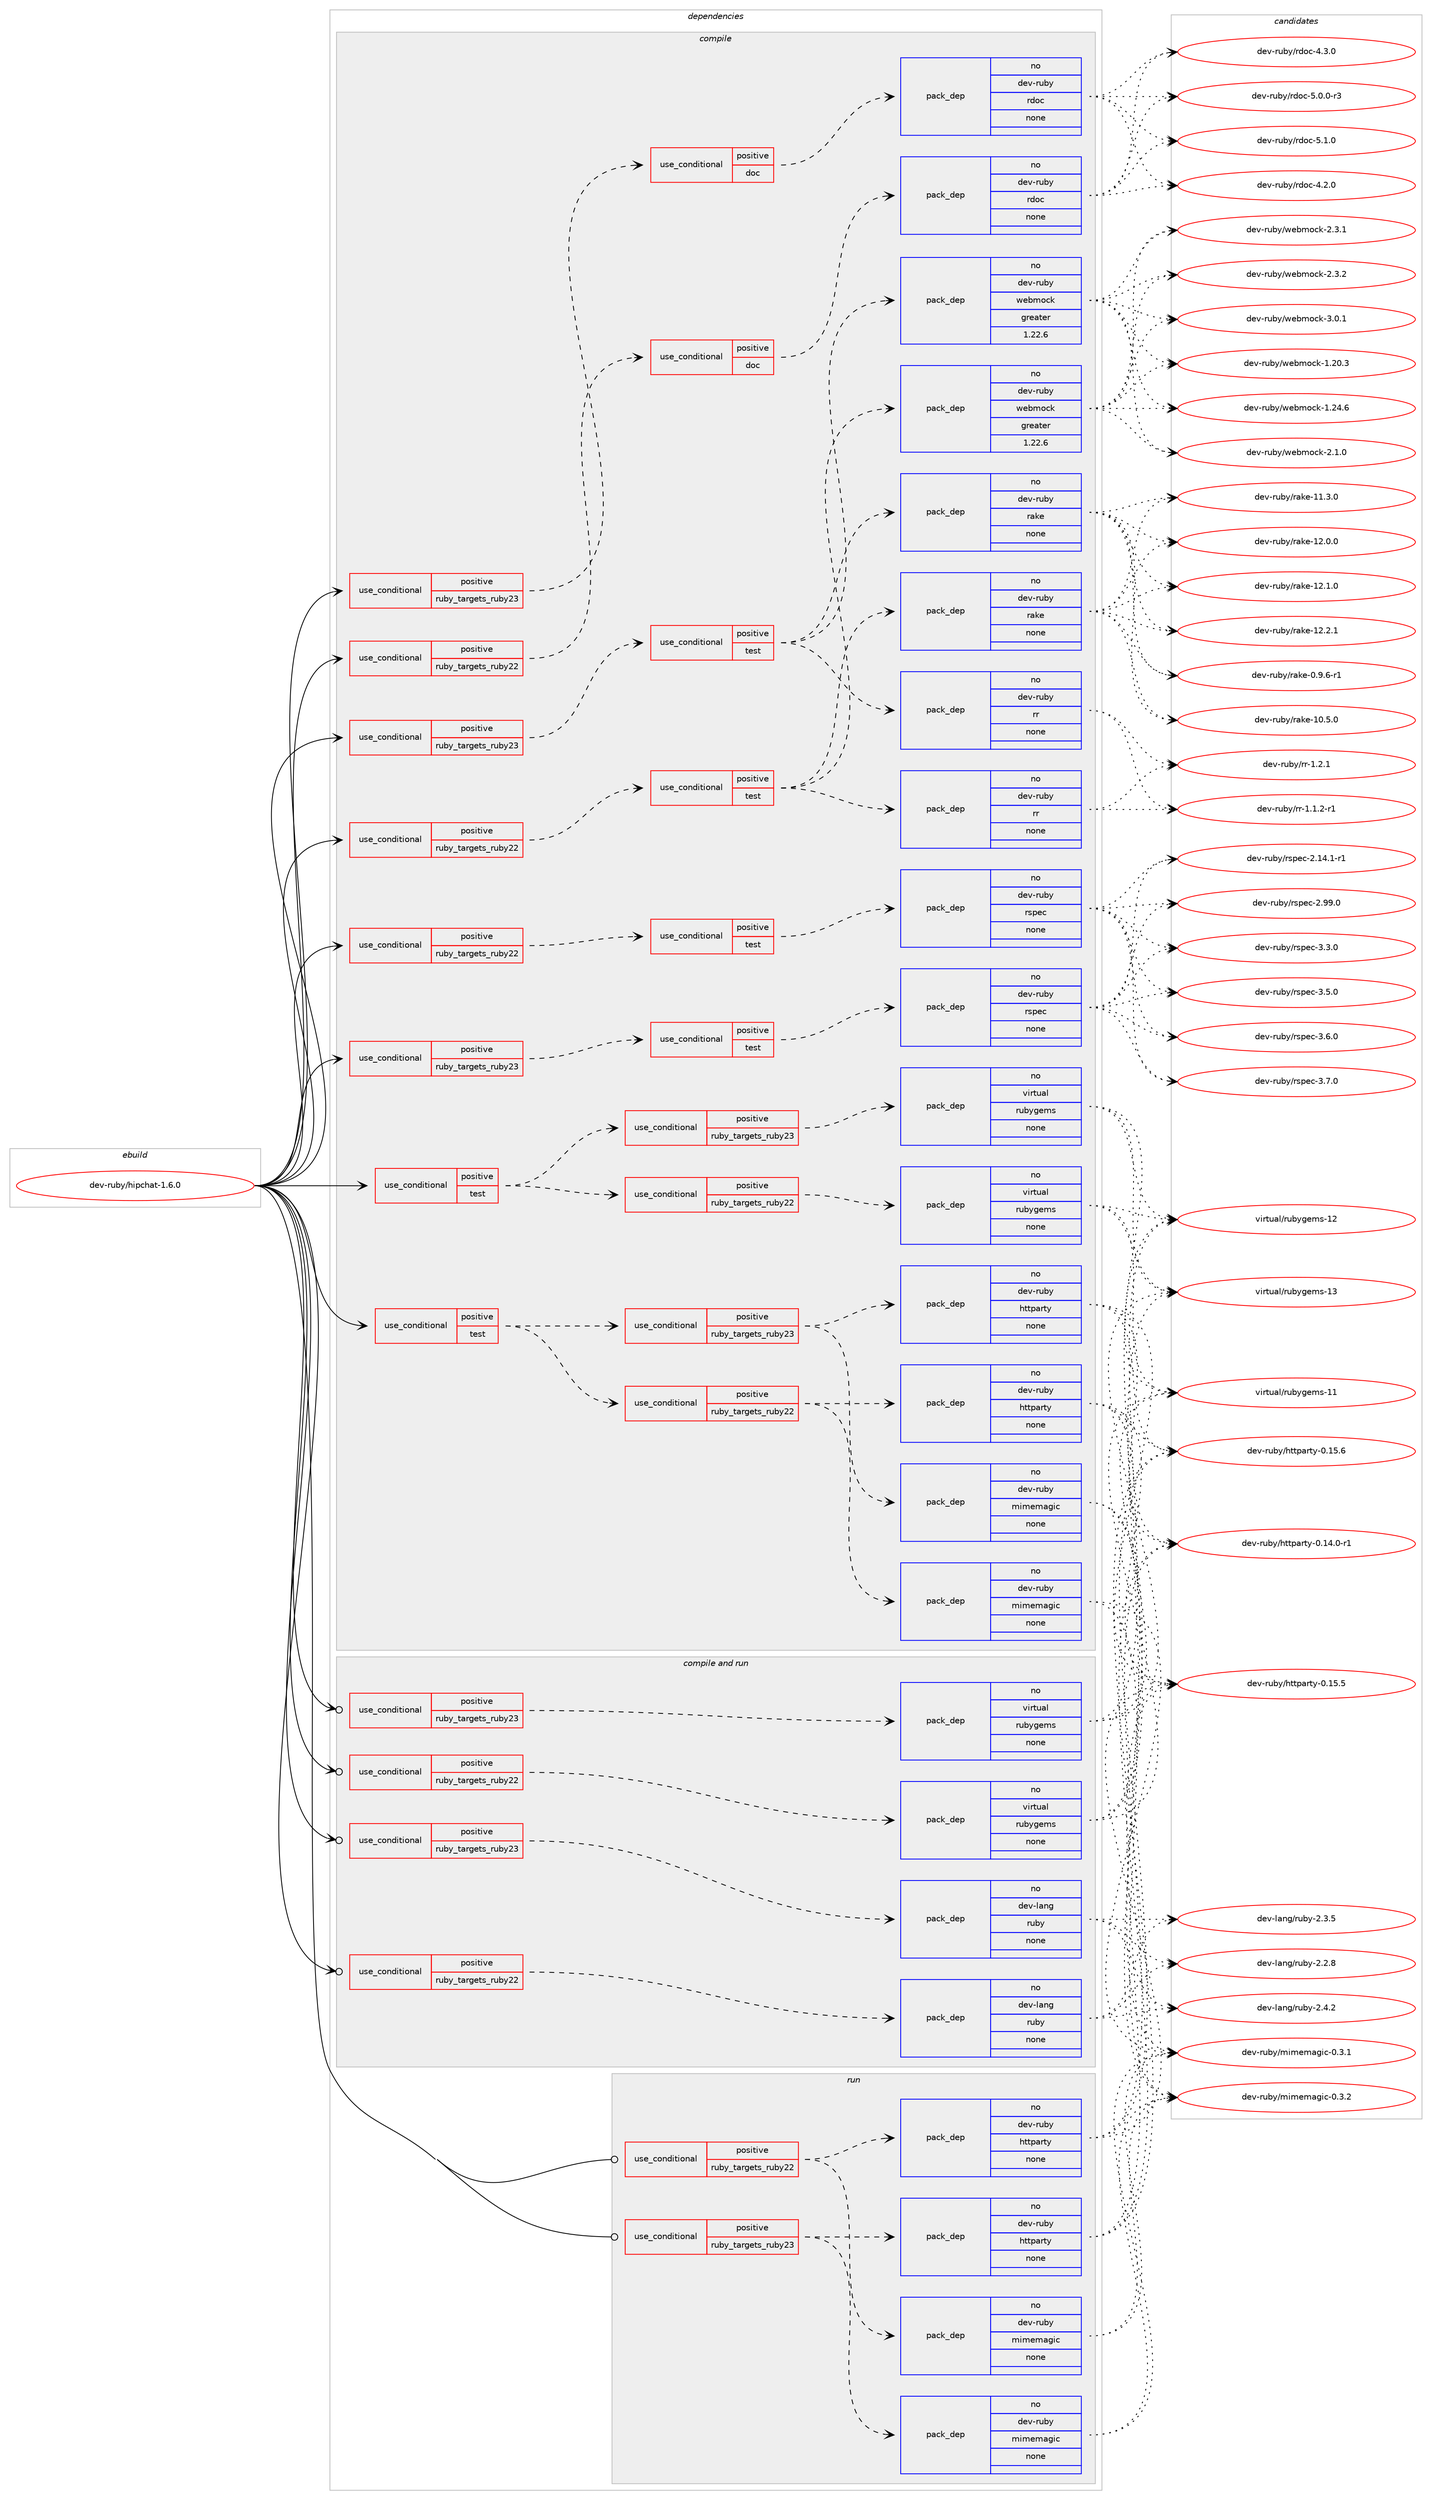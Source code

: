 digraph prolog {

# *************
# Graph options
# *************

newrank=true;
concentrate=true;
compound=true;
graph [rankdir=LR,fontname=Helvetica,fontsize=10,ranksep=1.5];#, ranksep=2.5, nodesep=0.2];
edge  [arrowhead=vee];
node  [fontname=Helvetica,fontsize=10];

# **********
# The ebuild
# **********

subgraph cluster_leftcol {
color=gray;
rank=same;
label=<<i>ebuild</i>>;
id [label="dev-ruby/hipchat-1.6.0", color=red, width=4, href="../dev-ruby/hipchat-1.6.0.svg"];
}

# ****************
# The dependencies
# ****************

subgraph cluster_midcol {
color=gray;
label=<<i>dependencies</i>>;
subgraph cluster_compile {
fillcolor="#eeeeee";
style=filled;
label=<<i>compile</i>>;
subgraph cond58679 {
dependency241839 [label=<<TABLE BORDER="0" CELLBORDER="1" CELLSPACING="0" CELLPADDING="4"><TR><TD ROWSPAN="3" CELLPADDING="10">use_conditional</TD></TR><TR><TD>positive</TD></TR><TR><TD>ruby_targets_ruby22</TD></TR></TABLE>>, shape=none, color=red];
subgraph cond58680 {
dependency241840 [label=<<TABLE BORDER="0" CELLBORDER="1" CELLSPACING="0" CELLPADDING="4"><TR><TD ROWSPAN="3" CELLPADDING="10">use_conditional</TD></TR><TR><TD>positive</TD></TR><TR><TD>doc</TD></TR></TABLE>>, shape=none, color=red];
subgraph pack179083 {
dependency241841 [label=<<TABLE BORDER="0" CELLBORDER="1" CELLSPACING="0" CELLPADDING="4" WIDTH="220"><TR><TD ROWSPAN="6" CELLPADDING="30">pack_dep</TD></TR><TR><TD WIDTH="110">no</TD></TR><TR><TD>dev-ruby</TD></TR><TR><TD>rdoc</TD></TR><TR><TD>none</TD></TR><TR><TD></TD></TR></TABLE>>, shape=none, color=blue];
}
dependency241840:e -> dependency241841:w [weight=20,style="dashed",arrowhead="vee"];
}
dependency241839:e -> dependency241840:w [weight=20,style="dashed",arrowhead="vee"];
}
id:e -> dependency241839:w [weight=20,style="solid",arrowhead="vee"];
subgraph cond58681 {
dependency241842 [label=<<TABLE BORDER="0" CELLBORDER="1" CELLSPACING="0" CELLPADDING="4"><TR><TD ROWSPAN="3" CELLPADDING="10">use_conditional</TD></TR><TR><TD>positive</TD></TR><TR><TD>ruby_targets_ruby22</TD></TR></TABLE>>, shape=none, color=red];
subgraph cond58682 {
dependency241843 [label=<<TABLE BORDER="0" CELLBORDER="1" CELLSPACING="0" CELLPADDING="4"><TR><TD ROWSPAN="3" CELLPADDING="10">use_conditional</TD></TR><TR><TD>positive</TD></TR><TR><TD>test</TD></TR></TABLE>>, shape=none, color=red];
subgraph pack179084 {
dependency241844 [label=<<TABLE BORDER="0" CELLBORDER="1" CELLSPACING="0" CELLPADDING="4" WIDTH="220"><TR><TD ROWSPAN="6" CELLPADDING="30">pack_dep</TD></TR><TR><TD WIDTH="110">no</TD></TR><TR><TD>dev-ruby</TD></TR><TR><TD>rr</TD></TR><TR><TD>none</TD></TR><TR><TD></TD></TR></TABLE>>, shape=none, color=blue];
}
dependency241843:e -> dependency241844:w [weight=20,style="dashed",arrowhead="vee"];
subgraph pack179085 {
dependency241845 [label=<<TABLE BORDER="0" CELLBORDER="1" CELLSPACING="0" CELLPADDING="4" WIDTH="220"><TR><TD ROWSPAN="6" CELLPADDING="30">pack_dep</TD></TR><TR><TD WIDTH="110">no</TD></TR><TR><TD>dev-ruby</TD></TR><TR><TD>rake</TD></TR><TR><TD>none</TD></TR><TR><TD></TD></TR></TABLE>>, shape=none, color=blue];
}
dependency241843:e -> dependency241845:w [weight=20,style="dashed",arrowhead="vee"];
subgraph pack179086 {
dependency241846 [label=<<TABLE BORDER="0" CELLBORDER="1" CELLSPACING="0" CELLPADDING="4" WIDTH="220"><TR><TD ROWSPAN="6" CELLPADDING="30">pack_dep</TD></TR><TR><TD WIDTH="110">no</TD></TR><TR><TD>dev-ruby</TD></TR><TR><TD>webmock</TD></TR><TR><TD>greater</TD></TR><TR><TD>1.22.6</TD></TR></TABLE>>, shape=none, color=blue];
}
dependency241843:e -> dependency241846:w [weight=20,style="dashed",arrowhead="vee"];
}
dependency241842:e -> dependency241843:w [weight=20,style="dashed",arrowhead="vee"];
}
id:e -> dependency241842:w [weight=20,style="solid",arrowhead="vee"];
subgraph cond58683 {
dependency241847 [label=<<TABLE BORDER="0" CELLBORDER="1" CELLSPACING="0" CELLPADDING="4"><TR><TD ROWSPAN="3" CELLPADDING="10">use_conditional</TD></TR><TR><TD>positive</TD></TR><TR><TD>ruby_targets_ruby22</TD></TR></TABLE>>, shape=none, color=red];
subgraph cond58684 {
dependency241848 [label=<<TABLE BORDER="0" CELLBORDER="1" CELLSPACING="0" CELLPADDING="4"><TR><TD ROWSPAN="3" CELLPADDING="10">use_conditional</TD></TR><TR><TD>positive</TD></TR><TR><TD>test</TD></TR></TABLE>>, shape=none, color=red];
subgraph pack179087 {
dependency241849 [label=<<TABLE BORDER="0" CELLBORDER="1" CELLSPACING="0" CELLPADDING="4" WIDTH="220"><TR><TD ROWSPAN="6" CELLPADDING="30">pack_dep</TD></TR><TR><TD WIDTH="110">no</TD></TR><TR><TD>dev-ruby</TD></TR><TR><TD>rspec</TD></TR><TR><TD>none</TD></TR><TR><TD></TD></TR></TABLE>>, shape=none, color=blue];
}
dependency241848:e -> dependency241849:w [weight=20,style="dashed",arrowhead="vee"];
}
dependency241847:e -> dependency241848:w [weight=20,style="dashed",arrowhead="vee"];
}
id:e -> dependency241847:w [weight=20,style="solid",arrowhead="vee"];
subgraph cond58685 {
dependency241850 [label=<<TABLE BORDER="0" CELLBORDER="1" CELLSPACING="0" CELLPADDING="4"><TR><TD ROWSPAN="3" CELLPADDING="10">use_conditional</TD></TR><TR><TD>positive</TD></TR><TR><TD>ruby_targets_ruby23</TD></TR></TABLE>>, shape=none, color=red];
subgraph cond58686 {
dependency241851 [label=<<TABLE BORDER="0" CELLBORDER="1" CELLSPACING="0" CELLPADDING="4"><TR><TD ROWSPAN="3" CELLPADDING="10">use_conditional</TD></TR><TR><TD>positive</TD></TR><TR><TD>doc</TD></TR></TABLE>>, shape=none, color=red];
subgraph pack179088 {
dependency241852 [label=<<TABLE BORDER="0" CELLBORDER="1" CELLSPACING="0" CELLPADDING="4" WIDTH="220"><TR><TD ROWSPAN="6" CELLPADDING="30">pack_dep</TD></TR><TR><TD WIDTH="110">no</TD></TR><TR><TD>dev-ruby</TD></TR><TR><TD>rdoc</TD></TR><TR><TD>none</TD></TR><TR><TD></TD></TR></TABLE>>, shape=none, color=blue];
}
dependency241851:e -> dependency241852:w [weight=20,style="dashed",arrowhead="vee"];
}
dependency241850:e -> dependency241851:w [weight=20,style="dashed",arrowhead="vee"];
}
id:e -> dependency241850:w [weight=20,style="solid",arrowhead="vee"];
subgraph cond58687 {
dependency241853 [label=<<TABLE BORDER="0" CELLBORDER="1" CELLSPACING="0" CELLPADDING="4"><TR><TD ROWSPAN="3" CELLPADDING="10">use_conditional</TD></TR><TR><TD>positive</TD></TR><TR><TD>ruby_targets_ruby23</TD></TR></TABLE>>, shape=none, color=red];
subgraph cond58688 {
dependency241854 [label=<<TABLE BORDER="0" CELLBORDER="1" CELLSPACING="0" CELLPADDING="4"><TR><TD ROWSPAN="3" CELLPADDING="10">use_conditional</TD></TR><TR><TD>positive</TD></TR><TR><TD>test</TD></TR></TABLE>>, shape=none, color=red];
subgraph pack179089 {
dependency241855 [label=<<TABLE BORDER="0" CELLBORDER="1" CELLSPACING="0" CELLPADDING="4" WIDTH="220"><TR><TD ROWSPAN="6" CELLPADDING="30">pack_dep</TD></TR><TR><TD WIDTH="110">no</TD></TR><TR><TD>dev-ruby</TD></TR><TR><TD>rr</TD></TR><TR><TD>none</TD></TR><TR><TD></TD></TR></TABLE>>, shape=none, color=blue];
}
dependency241854:e -> dependency241855:w [weight=20,style="dashed",arrowhead="vee"];
subgraph pack179090 {
dependency241856 [label=<<TABLE BORDER="0" CELLBORDER="1" CELLSPACING="0" CELLPADDING="4" WIDTH="220"><TR><TD ROWSPAN="6" CELLPADDING="30">pack_dep</TD></TR><TR><TD WIDTH="110">no</TD></TR><TR><TD>dev-ruby</TD></TR><TR><TD>rake</TD></TR><TR><TD>none</TD></TR><TR><TD></TD></TR></TABLE>>, shape=none, color=blue];
}
dependency241854:e -> dependency241856:w [weight=20,style="dashed",arrowhead="vee"];
subgraph pack179091 {
dependency241857 [label=<<TABLE BORDER="0" CELLBORDER="1" CELLSPACING="0" CELLPADDING="4" WIDTH="220"><TR><TD ROWSPAN="6" CELLPADDING="30">pack_dep</TD></TR><TR><TD WIDTH="110">no</TD></TR><TR><TD>dev-ruby</TD></TR><TR><TD>webmock</TD></TR><TR><TD>greater</TD></TR><TR><TD>1.22.6</TD></TR></TABLE>>, shape=none, color=blue];
}
dependency241854:e -> dependency241857:w [weight=20,style="dashed",arrowhead="vee"];
}
dependency241853:e -> dependency241854:w [weight=20,style="dashed",arrowhead="vee"];
}
id:e -> dependency241853:w [weight=20,style="solid",arrowhead="vee"];
subgraph cond58689 {
dependency241858 [label=<<TABLE BORDER="0" CELLBORDER="1" CELLSPACING="0" CELLPADDING="4"><TR><TD ROWSPAN="3" CELLPADDING="10">use_conditional</TD></TR><TR><TD>positive</TD></TR><TR><TD>ruby_targets_ruby23</TD></TR></TABLE>>, shape=none, color=red];
subgraph cond58690 {
dependency241859 [label=<<TABLE BORDER="0" CELLBORDER="1" CELLSPACING="0" CELLPADDING="4"><TR><TD ROWSPAN="3" CELLPADDING="10">use_conditional</TD></TR><TR><TD>positive</TD></TR><TR><TD>test</TD></TR></TABLE>>, shape=none, color=red];
subgraph pack179092 {
dependency241860 [label=<<TABLE BORDER="0" CELLBORDER="1" CELLSPACING="0" CELLPADDING="4" WIDTH="220"><TR><TD ROWSPAN="6" CELLPADDING="30">pack_dep</TD></TR><TR><TD WIDTH="110">no</TD></TR><TR><TD>dev-ruby</TD></TR><TR><TD>rspec</TD></TR><TR><TD>none</TD></TR><TR><TD></TD></TR></TABLE>>, shape=none, color=blue];
}
dependency241859:e -> dependency241860:w [weight=20,style="dashed",arrowhead="vee"];
}
dependency241858:e -> dependency241859:w [weight=20,style="dashed",arrowhead="vee"];
}
id:e -> dependency241858:w [weight=20,style="solid",arrowhead="vee"];
subgraph cond58691 {
dependency241861 [label=<<TABLE BORDER="0" CELLBORDER="1" CELLSPACING="0" CELLPADDING="4"><TR><TD ROWSPAN="3" CELLPADDING="10">use_conditional</TD></TR><TR><TD>positive</TD></TR><TR><TD>test</TD></TR></TABLE>>, shape=none, color=red];
subgraph cond58692 {
dependency241862 [label=<<TABLE BORDER="0" CELLBORDER="1" CELLSPACING="0" CELLPADDING="4"><TR><TD ROWSPAN="3" CELLPADDING="10">use_conditional</TD></TR><TR><TD>positive</TD></TR><TR><TD>ruby_targets_ruby22</TD></TR></TABLE>>, shape=none, color=red];
subgraph pack179093 {
dependency241863 [label=<<TABLE BORDER="0" CELLBORDER="1" CELLSPACING="0" CELLPADDING="4" WIDTH="220"><TR><TD ROWSPAN="6" CELLPADDING="30">pack_dep</TD></TR><TR><TD WIDTH="110">no</TD></TR><TR><TD>dev-ruby</TD></TR><TR><TD>httparty</TD></TR><TR><TD>none</TD></TR><TR><TD></TD></TR></TABLE>>, shape=none, color=blue];
}
dependency241862:e -> dependency241863:w [weight=20,style="dashed",arrowhead="vee"];
subgraph pack179094 {
dependency241864 [label=<<TABLE BORDER="0" CELLBORDER="1" CELLSPACING="0" CELLPADDING="4" WIDTH="220"><TR><TD ROWSPAN="6" CELLPADDING="30">pack_dep</TD></TR><TR><TD WIDTH="110">no</TD></TR><TR><TD>dev-ruby</TD></TR><TR><TD>mimemagic</TD></TR><TR><TD>none</TD></TR><TR><TD></TD></TR></TABLE>>, shape=none, color=blue];
}
dependency241862:e -> dependency241864:w [weight=20,style="dashed",arrowhead="vee"];
}
dependency241861:e -> dependency241862:w [weight=20,style="dashed",arrowhead="vee"];
subgraph cond58693 {
dependency241865 [label=<<TABLE BORDER="0" CELLBORDER="1" CELLSPACING="0" CELLPADDING="4"><TR><TD ROWSPAN="3" CELLPADDING="10">use_conditional</TD></TR><TR><TD>positive</TD></TR><TR><TD>ruby_targets_ruby23</TD></TR></TABLE>>, shape=none, color=red];
subgraph pack179095 {
dependency241866 [label=<<TABLE BORDER="0" CELLBORDER="1" CELLSPACING="0" CELLPADDING="4" WIDTH="220"><TR><TD ROWSPAN="6" CELLPADDING="30">pack_dep</TD></TR><TR><TD WIDTH="110">no</TD></TR><TR><TD>dev-ruby</TD></TR><TR><TD>httparty</TD></TR><TR><TD>none</TD></TR><TR><TD></TD></TR></TABLE>>, shape=none, color=blue];
}
dependency241865:e -> dependency241866:w [weight=20,style="dashed",arrowhead="vee"];
subgraph pack179096 {
dependency241867 [label=<<TABLE BORDER="0" CELLBORDER="1" CELLSPACING="0" CELLPADDING="4" WIDTH="220"><TR><TD ROWSPAN="6" CELLPADDING="30">pack_dep</TD></TR><TR><TD WIDTH="110">no</TD></TR><TR><TD>dev-ruby</TD></TR><TR><TD>mimemagic</TD></TR><TR><TD>none</TD></TR><TR><TD></TD></TR></TABLE>>, shape=none, color=blue];
}
dependency241865:e -> dependency241867:w [weight=20,style="dashed",arrowhead="vee"];
}
dependency241861:e -> dependency241865:w [weight=20,style="dashed",arrowhead="vee"];
}
id:e -> dependency241861:w [weight=20,style="solid",arrowhead="vee"];
subgraph cond58694 {
dependency241868 [label=<<TABLE BORDER="0" CELLBORDER="1" CELLSPACING="0" CELLPADDING="4"><TR><TD ROWSPAN="3" CELLPADDING="10">use_conditional</TD></TR><TR><TD>positive</TD></TR><TR><TD>test</TD></TR></TABLE>>, shape=none, color=red];
subgraph cond58695 {
dependency241869 [label=<<TABLE BORDER="0" CELLBORDER="1" CELLSPACING="0" CELLPADDING="4"><TR><TD ROWSPAN="3" CELLPADDING="10">use_conditional</TD></TR><TR><TD>positive</TD></TR><TR><TD>ruby_targets_ruby22</TD></TR></TABLE>>, shape=none, color=red];
subgraph pack179097 {
dependency241870 [label=<<TABLE BORDER="0" CELLBORDER="1" CELLSPACING="0" CELLPADDING="4" WIDTH="220"><TR><TD ROWSPAN="6" CELLPADDING="30">pack_dep</TD></TR><TR><TD WIDTH="110">no</TD></TR><TR><TD>virtual</TD></TR><TR><TD>rubygems</TD></TR><TR><TD>none</TD></TR><TR><TD></TD></TR></TABLE>>, shape=none, color=blue];
}
dependency241869:e -> dependency241870:w [weight=20,style="dashed",arrowhead="vee"];
}
dependency241868:e -> dependency241869:w [weight=20,style="dashed",arrowhead="vee"];
subgraph cond58696 {
dependency241871 [label=<<TABLE BORDER="0" CELLBORDER="1" CELLSPACING="0" CELLPADDING="4"><TR><TD ROWSPAN="3" CELLPADDING="10">use_conditional</TD></TR><TR><TD>positive</TD></TR><TR><TD>ruby_targets_ruby23</TD></TR></TABLE>>, shape=none, color=red];
subgraph pack179098 {
dependency241872 [label=<<TABLE BORDER="0" CELLBORDER="1" CELLSPACING="0" CELLPADDING="4" WIDTH="220"><TR><TD ROWSPAN="6" CELLPADDING="30">pack_dep</TD></TR><TR><TD WIDTH="110">no</TD></TR><TR><TD>virtual</TD></TR><TR><TD>rubygems</TD></TR><TR><TD>none</TD></TR><TR><TD></TD></TR></TABLE>>, shape=none, color=blue];
}
dependency241871:e -> dependency241872:w [weight=20,style="dashed",arrowhead="vee"];
}
dependency241868:e -> dependency241871:w [weight=20,style="dashed",arrowhead="vee"];
}
id:e -> dependency241868:w [weight=20,style="solid",arrowhead="vee"];
}
subgraph cluster_compileandrun {
fillcolor="#eeeeee";
style=filled;
label=<<i>compile and run</i>>;
subgraph cond58697 {
dependency241873 [label=<<TABLE BORDER="0" CELLBORDER="1" CELLSPACING="0" CELLPADDING="4"><TR><TD ROWSPAN="3" CELLPADDING="10">use_conditional</TD></TR><TR><TD>positive</TD></TR><TR><TD>ruby_targets_ruby22</TD></TR></TABLE>>, shape=none, color=red];
subgraph pack179099 {
dependency241874 [label=<<TABLE BORDER="0" CELLBORDER="1" CELLSPACING="0" CELLPADDING="4" WIDTH="220"><TR><TD ROWSPAN="6" CELLPADDING="30">pack_dep</TD></TR><TR><TD WIDTH="110">no</TD></TR><TR><TD>dev-lang</TD></TR><TR><TD>ruby</TD></TR><TR><TD>none</TD></TR><TR><TD></TD></TR></TABLE>>, shape=none, color=blue];
}
dependency241873:e -> dependency241874:w [weight=20,style="dashed",arrowhead="vee"];
}
id:e -> dependency241873:w [weight=20,style="solid",arrowhead="odotvee"];
subgraph cond58698 {
dependency241875 [label=<<TABLE BORDER="0" CELLBORDER="1" CELLSPACING="0" CELLPADDING="4"><TR><TD ROWSPAN="3" CELLPADDING="10">use_conditional</TD></TR><TR><TD>positive</TD></TR><TR><TD>ruby_targets_ruby22</TD></TR></TABLE>>, shape=none, color=red];
subgraph pack179100 {
dependency241876 [label=<<TABLE BORDER="0" CELLBORDER="1" CELLSPACING="0" CELLPADDING="4" WIDTH="220"><TR><TD ROWSPAN="6" CELLPADDING="30">pack_dep</TD></TR><TR><TD WIDTH="110">no</TD></TR><TR><TD>virtual</TD></TR><TR><TD>rubygems</TD></TR><TR><TD>none</TD></TR><TR><TD></TD></TR></TABLE>>, shape=none, color=blue];
}
dependency241875:e -> dependency241876:w [weight=20,style="dashed",arrowhead="vee"];
}
id:e -> dependency241875:w [weight=20,style="solid",arrowhead="odotvee"];
subgraph cond58699 {
dependency241877 [label=<<TABLE BORDER="0" CELLBORDER="1" CELLSPACING="0" CELLPADDING="4"><TR><TD ROWSPAN="3" CELLPADDING="10">use_conditional</TD></TR><TR><TD>positive</TD></TR><TR><TD>ruby_targets_ruby23</TD></TR></TABLE>>, shape=none, color=red];
subgraph pack179101 {
dependency241878 [label=<<TABLE BORDER="0" CELLBORDER="1" CELLSPACING="0" CELLPADDING="4" WIDTH="220"><TR><TD ROWSPAN="6" CELLPADDING="30">pack_dep</TD></TR><TR><TD WIDTH="110">no</TD></TR><TR><TD>dev-lang</TD></TR><TR><TD>ruby</TD></TR><TR><TD>none</TD></TR><TR><TD></TD></TR></TABLE>>, shape=none, color=blue];
}
dependency241877:e -> dependency241878:w [weight=20,style="dashed",arrowhead="vee"];
}
id:e -> dependency241877:w [weight=20,style="solid",arrowhead="odotvee"];
subgraph cond58700 {
dependency241879 [label=<<TABLE BORDER="0" CELLBORDER="1" CELLSPACING="0" CELLPADDING="4"><TR><TD ROWSPAN="3" CELLPADDING="10">use_conditional</TD></TR><TR><TD>positive</TD></TR><TR><TD>ruby_targets_ruby23</TD></TR></TABLE>>, shape=none, color=red];
subgraph pack179102 {
dependency241880 [label=<<TABLE BORDER="0" CELLBORDER="1" CELLSPACING="0" CELLPADDING="4" WIDTH="220"><TR><TD ROWSPAN="6" CELLPADDING="30">pack_dep</TD></TR><TR><TD WIDTH="110">no</TD></TR><TR><TD>virtual</TD></TR><TR><TD>rubygems</TD></TR><TR><TD>none</TD></TR><TR><TD></TD></TR></TABLE>>, shape=none, color=blue];
}
dependency241879:e -> dependency241880:w [weight=20,style="dashed",arrowhead="vee"];
}
id:e -> dependency241879:w [weight=20,style="solid",arrowhead="odotvee"];
}
subgraph cluster_run {
fillcolor="#eeeeee";
style=filled;
label=<<i>run</i>>;
subgraph cond58701 {
dependency241881 [label=<<TABLE BORDER="0" CELLBORDER="1" CELLSPACING="0" CELLPADDING="4"><TR><TD ROWSPAN="3" CELLPADDING="10">use_conditional</TD></TR><TR><TD>positive</TD></TR><TR><TD>ruby_targets_ruby22</TD></TR></TABLE>>, shape=none, color=red];
subgraph pack179103 {
dependency241882 [label=<<TABLE BORDER="0" CELLBORDER="1" CELLSPACING="0" CELLPADDING="4" WIDTH="220"><TR><TD ROWSPAN="6" CELLPADDING="30">pack_dep</TD></TR><TR><TD WIDTH="110">no</TD></TR><TR><TD>dev-ruby</TD></TR><TR><TD>httparty</TD></TR><TR><TD>none</TD></TR><TR><TD></TD></TR></TABLE>>, shape=none, color=blue];
}
dependency241881:e -> dependency241882:w [weight=20,style="dashed",arrowhead="vee"];
subgraph pack179104 {
dependency241883 [label=<<TABLE BORDER="0" CELLBORDER="1" CELLSPACING="0" CELLPADDING="4" WIDTH="220"><TR><TD ROWSPAN="6" CELLPADDING="30">pack_dep</TD></TR><TR><TD WIDTH="110">no</TD></TR><TR><TD>dev-ruby</TD></TR><TR><TD>mimemagic</TD></TR><TR><TD>none</TD></TR><TR><TD></TD></TR></TABLE>>, shape=none, color=blue];
}
dependency241881:e -> dependency241883:w [weight=20,style="dashed",arrowhead="vee"];
}
id:e -> dependency241881:w [weight=20,style="solid",arrowhead="odot"];
subgraph cond58702 {
dependency241884 [label=<<TABLE BORDER="0" CELLBORDER="1" CELLSPACING="0" CELLPADDING="4"><TR><TD ROWSPAN="3" CELLPADDING="10">use_conditional</TD></TR><TR><TD>positive</TD></TR><TR><TD>ruby_targets_ruby23</TD></TR></TABLE>>, shape=none, color=red];
subgraph pack179105 {
dependency241885 [label=<<TABLE BORDER="0" CELLBORDER="1" CELLSPACING="0" CELLPADDING="4" WIDTH="220"><TR><TD ROWSPAN="6" CELLPADDING="30">pack_dep</TD></TR><TR><TD WIDTH="110">no</TD></TR><TR><TD>dev-ruby</TD></TR><TR><TD>httparty</TD></TR><TR><TD>none</TD></TR><TR><TD></TD></TR></TABLE>>, shape=none, color=blue];
}
dependency241884:e -> dependency241885:w [weight=20,style="dashed",arrowhead="vee"];
subgraph pack179106 {
dependency241886 [label=<<TABLE BORDER="0" CELLBORDER="1" CELLSPACING="0" CELLPADDING="4" WIDTH="220"><TR><TD ROWSPAN="6" CELLPADDING="30">pack_dep</TD></TR><TR><TD WIDTH="110">no</TD></TR><TR><TD>dev-ruby</TD></TR><TR><TD>mimemagic</TD></TR><TR><TD>none</TD></TR><TR><TD></TD></TR></TABLE>>, shape=none, color=blue];
}
dependency241884:e -> dependency241886:w [weight=20,style="dashed",arrowhead="vee"];
}
id:e -> dependency241884:w [weight=20,style="solid",arrowhead="odot"];
}
}

# **************
# The candidates
# **************

subgraph cluster_choices {
rank=same;
color=gray;
label=<<i>candidates</i>>;

subgraph choice179083 {
color=black;
nodesep=1;
choice10010111845114117981214711410011199455246504648 [label="dev-ruby/rdoc-4.2.0", color=red, width=4,href="../dev-ruby/rdoc-4.2.0.svg"];
choice10010111845114117981214711410011199455246514648 [label="dev-ruby/rdoc-4.3.0", color=red, width=4,href="../dev-ruby/rdoc-4.3.0.svg"];
choice100101118451141179812147114100111994553464846484511451 [label="dev-ruby/rdoc-5.0.0-r3", color=red, width=4,href="../dev-ruby/rdoc-5.0.0-r3.svg"];
choice10010111845114117981214711410011199455346494648 [label="dev-ruby/rdoc-5.1.0", color=red, width=4,href="../dev-ruby/rdoc-5.1.0.svg"];
dependency241841:e -> choice10010111845114117981214711410011199455246504648:w [style=dotted,weight="100"];
dependency241841:e -> choice10010111845114117981214711410011199455246514648:w [style=dotted,weight="100"];
dependency241841:e -> choice100101118451141179812147114100111994553464846484511451:w [style=dotted,weight="100"];
dependency241841:e -> choice10010111845114117981214711410011199455346494648:w [style=dotted,weight="100"];
}
subgraph choice179084 {
color=black;
nodesep=1;
choice1001011184511411798121471141144549464946504511449 [label="dev-ruby/rr-1.1.2-r1", color=red, width=4,href="../dev-ruby/rr-1.1.2-r1.svg"];
choice100101118451141179812147114114454946504649 [label="dev-ruby/rr-1.2.1", color=red, width=4,href="../dev-ruby/rr-1.2.1.svg"];
dependency241844:e -> choice1001011184511411798121471141144549464946504511449:w [style=dotted,weight="100"];
dependency241844:e -> choice100101118451141179812147114114454946504649:w [style=dotted,weight="100"];
}
subgraph choice179085 {
color=black;
nodesep=1;
choice100101118451141179812147114971071014548465746544511449 [label="dev-ruby/rake-0.9.6-r1", color=red, width=4,href="../dev-ruby/rake-0.9.6-r1.svg"];
choice1001011184511411798121471149710710145494846534648 [label="dev-ruby/rake-10.5.0", color=red, width=4,href="../dev-ruby/rake-10.5.0.svg"];
choice1001011184511411798121471149710710145494946514648 [label="dev-ruby/rake-11.3.0", color=red, width=4,href="../dev-ruby/rake-11.3.0.svg"];
choice1001011184511411798121471149710710145495046484648 [label="dev-ruby/rake-12.0.0", color=red, width=4,href="../dev-ruby/rake-12.0.0.svg"];
choice1001011184511411798121471149710710145495046494648 [label="dev-ruby/rake-12.1.0", color=red, width=4,href="../dev-ruby/rake-12.1.0.svg"];
choice1001011184511411798121471149710710145495046504649 [label="dev-ruby/rake-12.2.1", color=red, width=4,href="../dev-ruby/rake-12.2.1.svg"];
dependency241845:e -> choice100101118451141179812147114971071014548465746544511449:w [style=dotted,weight="100"];
dependency241845:e -> choice1001011184511411798121471149710710145494846534648:w [style=dotted,weight="100"];
dependency241845:e -> choice1001011184511411798121471149710710145494946514648:w [style=dotted,weight="100"];
dependency241845:e -> choice1001011184511411798121471149710710145495046484648:w [style=dotted,weight="100"];
dependency241845:e -> choice1001011184511411798121471149710710145495046494648:w [style=dotted,weight="100"];
dependency241845:e -> choice1001011184511411798121471149710710145495046504649:w [style=dotted,weight="100"];
}
subgraph choice179086 {
color=black;
nodesep=1;
choice100101118451141179812147119101981091119910745494650484651 [label="dev-ruby/webmock-1.20.3", color=red, width=4,href="../dev-ruby/webmock-1.20.3.svg"];
choice100101118451141179812147119101981091119910745494650524654 [label="dev-ruby/webmock-1.24.6", color=red, width=4,href="../dev-ruby/webmock-1.24.6.svg"];
choice1001011184511411798121471191019810911199107455046494648 [label="dev-ruby/webmock-2.1.0", color=red, width=4,href="../dev-ruby/webmock-2.1.0.svg"];
choice1001011184511411798121471191019810911199107455046514649 [label="dev-ruby/webmock-2.3.1", color=red, width=4,href="../dev-ruby/webmock-2.3.1.svg"];
choice1001011184511411798121471191019810911199107455046514650 [label="dev-ruby/webmock-2.3.2", color=red, width=4,href="../dev-ruby/webmock-2.3.2.svg"];
choice1001011184511411798121471191019810911199107455146484649 [label="dev-ruby/webmock-3.0.1", color=red, width=4,href="../dev-ruby/webmock-3.0.1.svg"];
dependency241846:e -> choice100101118451141179812147119101981091119910745494650484651:w [style=dotted,weight="100"];
dependency241846:e -> choice100101118451141179812147119101981091119910745494650524654:w [style=dotted,weight="100"];
dependency241846:e -> choice1001011184511411798121471191019810911199107455046494648:w [style=dotted,weight="100"];
dependency241846:e -> choice1001011184511411798121471191019810911199107455046514649:w [style=dotted,weight="100"];
dependency241846:e -> choice1001011184511411798121471191019810911199107455046514650:w [style=dotted,weight="100"];
dependency241846:e -> choice1001011184511411798121471191019810911199107455146484649:w [style=dotted,weight="100"];
}
subgraph choice179087 {
color=black;
nodesep=1;
choice10010111845114117981214711411511210199455046495246494511449 [label="dev-ruby/rspec-2.14.1-r1", color=red, width=4,href="../dev-ruby/rspec-2.14.1-r1.svg"];
choice1001011184511411798121471141151121019945504657574648 [label="dev-ruby/rspec-2.99.0", color=red, width=4,href="../dev-ruby/rspec-2.99.0.svg"];
choice10010111845114117981214711411511210199455146514648 [label="dev-ruby/rspec-3.3.0", color=red, width=4,href="../dev-ruby/rspec-3.3.0.svg"];
choice10010111845114117981214711411511210199455146534648 [label="dev-ruby/rspec-3.5.0", color=red, width=4,href="../dev-ruby/rspec-3.5.0.svg"];
choice10010111845114117981214711411511210199455146544648 [label="dev-ruby/rspec-3.6.0", color=red, width=4,href="../dev-ruby/rspec-3.6.0.svg"];
choice10010111845114117981214711411511210199455146554648 [label="dev-ruby/rspec-3.7.0", color=red, width=4,href="../dev-ruby/rspec-3.7.0.svg"];
dependency241849:e -> choice10010111845114117981214711411511210199455046495246494511449:w [style=dotted,weight="100"];
dependency241849:e -> choice1001011184511411798121471141151121019945504657574648:w [style=dotted,weight="100"];
dependency241849:e -> choice10010111845114117981214711411511210199455146514648:w [style=dotted,weight="100"];
dependency241849:e -> choice10010111845114117981214711411511210199455146534648:w [style=dotted,weight="100"];
dependency241849:e -> choice10010111845114117981214711411511210199455146544648:w [style=dotted,weight="100"];
dependency241849:e -> choice10010111845114117981214711411511210199455146554648:w [style=dotted,weight="100"];
}
subgraph choice179088 {
color=black;
nodesep=1;
choice10010111845114117981214711410011199455246504648 [label="dev-ruby/rdoc-4.2.0", color=red, width=4,href="../dev-ruby/rdoc-4.2.0.svg"];
choice10010111845114117981214711410011199455246514648 [label="dev-ruby/rdoc-4.3.0", color=red, width=4,href="../dev-ruby/rdoc-4.3.0.svg"];
choice100101118451141179812147114100111994553464846484511451 [label="dev-ruby/rdoc-5.0.0-r3", color=red, width=4,href="../dev-ruby/rdoc-5.0.0-r3.svg"];
choice10010111845114117981214711410011199455346494648 [label="dev-ruby/rdoc-5.1.0", color=red, width=4,href="../dev-ruby/rdoc-5.1.0.svg"];
dependency241852:e -> choice10010111845114117981214711410011199455246504648:w [style=dotted,weight="100"];
dependency241852:e -> choice10010111845114117981214711410011199455246514648:w [style=dotted,weight="100"];
dependency241852:e -> choice100101118451141179812147114100111994553464846484511451:w [style=dotted,weight="100"];
dependency241852:e -> choice10010111845114117981214711410011199455346494648:w [style=dotted,weight="100"];
}
subgraph choice179089 {
color=black;
nodesep=1;
choice1001011184511411798121471141144549464946504511449 [label="dev-ruby/rr-1.1.2-r1", color=red, width=4,href="../dev-ruby/rr-1.1.2-r1.svg"];
choice100101118451141179812147114114454946504649 [label="dev-ruby/rr-1.2.1", color=red, width=4,href="../dev-ruby/rr-1.2.1.svg"];
dependency241855:e -> choice1001011184511411798121471141144549464946504511449:w [style=dotted,weight="100"];
dependency241855:e -> choice100101118451141179812147114114454946504649:w [style=dotted,weight="100"];
}
subgraph choice179090 {
color=black;
nodesep=1;
choice100101118451141179812147114971071014548465746544511449 [label="dev-ruby/rake-0.9.6-r1", color=red, width=4,href="../dev-ruby/rake-0.9.6-r1.svg"];
choice1001011184511411798121471149710710145494846534648 [label="dev-ruby/rake-10.5.0", color=red, width=4,href="../dev-ruby/rake-10.5.0.svg"];
choice1001011184511411798121471149710710145494946514648 [label="dev-ruby/rake-11.3.0", color=red, width=4,href="../dev-ruby/rake-11.3.0.svg"];
choice1001011184511411798121471149710710145495046484648 [label="dev-ruby/rake-12.0.0", color=red, width=4,href="../dev-ruby/rake-12.0.0.svg"];
choice1001011184511411798121471149710710145495046494648 [label="dev-ruby/rake-12.1.0", color=red, width=4,href="../dev-ruby/rake-12.1.0.svg"];
choice1001011184511411798121471149710710145495046504649 [label="dev-ruby/rake-12.2.1", color=red, width=4,href="../dev-ruby/rake-12.2.1.svg"];
dependency241856:e -> choice100101118451141179812147114971071014548465746544511449:w [style=dotted,weight="100"];
dependency241856:e -> choice1001011184511411798121471149710710145494846534648:w [style=dotted,weight="100"];
dependency241856:e -> choice1001011184511411798121471149710710145494946514648:w [style=dotted,weight="100"];
dependency241856:e -> choice1001011184511411798121471149710710145495046484648:w [style=dotted,weight="100"];
dependency241856:e -> choice1001011184511411798121471149710710145495046494648:w [style=dotted,weight="100"];
dependency241856:e -> choice1001011184511411798121471149710710145495046504649:w [style=dotted,weight="100"];
}
subgraph choice179091 {
color=black;
nodesep=1;
choice100101118451141179812147119101981091119910745494650484651 [label="dev-ruby/webmock-1.20.3", color=red, width=4,href="../dev-ruby/webmock-1.20.3.svg"];
choice100101118451141179812147119101981091119910745494650524654 [label="dev-ruby/webmock-1.24.6", color=red, width=4,href="../dev-ruby/webmock-1.24.6.svg"];
choice1001011184511411798121471191019810911199107455046494648 [label="dev-ruby/webmock-2.1.0", color=red, width=4,href="../dev-ruby/webmock-2.1.0.svg"];
choice1001011184511411798121471191019810911199107455046514649 [label="dev-ruby/webmock-2.3.1", color=red, width=4,href="../dev-ruby/webmock-2.3.1.svg"];
choice1001011184511411798121471191019810911199107455046514650 [label="dev-ruby/webmock-2.3.2", color=red, width=4,href="../dev-ruby/webmock-2.3.2.svg"];
choice1001011184511411798121471191019810911199107455146484649 [label="dev-ruby/webmock-3.0.1", color=red, width=4,href="../dev-ruby/webmock-3.0.1.svg"];
dependency241857:e -> choice100101118451141179812147119101981091119910745494650484651:w [style=dotted,weight="100"];
dependency241857:e -> choice100101118451141179812147119101981091119910745494650524654:w [style=dotted,weight="100"];
dependency241857:e -> choice1001011184511411798121471191019810911199107455046494648:w [style=dotted,weight="100"];
dependency241857:e -> choice1001011184511411798121471191019810911199107455046514649:w [style=dotted,weight="100"];
dependency241857:e -> choice1001011184511411798121471191019810911199107455046514650:w [style=dotted,weight="100"];
dependency241857:e -> choice1001011184511411798121471191019810911199107455146484649:w [style=dotted,weight="100"];
}
subgraph choice179092 {
color=black;
nodesep=1;
choice10010111845114117981214711411511210199455046495246494511449 [label="dev-ruby/rspec-2.14.1-r1", color=red, width=4,href="../dev-ruby/rspec-2.14.1-r1.svg"];
choice1001011184511411798121471141151121019945504657574648 [label="dev-ruby/rspec-2.99.0", color=red, width=4,href="../dev-ruby/rspec-2.99.0.svg"];
choice10010111845114117981214711411511210199455146514648 [label="dev-ruby/rspec-3.3.0", color=red, width=4,href="../dev-ruby/rspec-3.3.0.svg"];
choice10010111845114117981214711411511210199455146534648 [label="dev-ruby/rspec-3.5.0", color=red, width=4,href="../dev-ruby/rspec-3.5.0.svg"];
choice10010111845114117981214711411511210199455146544648 [label="dev-ruby/rspec-3.6.0", color=red, width=4,href="../dev-ruby/rspec-3.6.0.svg"];
choice10010111845114117981214711411511210199455146554648 [label="dev-ruby/rspec-3.7.0", color=red, width=4,href="../dev-ruby/rspec-3.7.0.svg"];
dependency241860:e -> choice10010111845114117981214711411511210199455046495246494511449:w [style=dotted,weight="100"];
dependency241860:e -> choice1001011184511411798121471141151121019945504657574648:w [style=dotted,weight="100"];
dependency241860:e -> choice10010111845114117981214711411511210199455146514648:w [style=dotted,weight="100"];
dependency241860:e -> choice10010111845114117981214711411511210199455146534648:w [style=dotted,weight="100"];
dependency241860:e -> choice10010111845114117981214711411511210199455146544648:w [style=dotted,weight="100"];
dependency241860:e -> choice10010111845114117981214711411511210199455146554648:w [style=dotted,weight="100"];
}
subgraph choice179093 {
color=black;
nodesep=1;
choice10010111845114117981214710411611611297114116121454846495246484511449 [label="dev-ruby/httparty-0.14.0-r1", color=red, width=4,href="../dev-ruby/httparty-0.14.0-r1.svg"];
choice1001011184511411798121471041161161129711411612145484649534653 [label="dev-ruby/httparty-0.15.5", color=red, width=4,href="../dev-ruby/httparty-0.15.5.svg"];
choice1001011184511411798121471041161161129711411612145484649534654 [label="dev-ruby/httparty-0.15.6", color=red, width=4,href="../dev-ruby/httparty-0.15.6.svg"];
dependency241863:e -> choice10010111845114117981214710411611611297114116121454846495246484511449:w [style=dotted,weight="100"];
dependency241863:e -> choice1001011184511411798121471041161161129711411612145484649534653:w [style=dotted,weight="100"];
dependency241863:e -> choice1001011184511411798121471041161161129711411612145484649534654:w [style=dotted,weight="100"];
}
subgraph choice179094 {
color=black;
nodesep=1;
choice1001011184511411798121471091051091011099710310599454846514649 [label="dev-ruby/mimemagic-0.3.1", color=red, width=4,href="../dev-ruby/mimemagic-0.3.1.svg"];
choice1001011184511411798121471091051091011099710310599454846514650 [label="dev-ruby/mimemagic-0.3.2", color=red, width=4,href="../dev-ruby/mimemagic-0.3.2.svg"];
dependency241864:e -> choice1001011184511411798121471091051091011099710310599454846514649:w [style=dotted,weight="100"];
dependency241864:e -> choice1001011184511411798121471091051091011099710310599454846514650:w [style=dotted,weight="100"];
}
subgraph choice179095 {
color=black;
nodesep=1;
choice10010111845114117981214710411611611297114116121454846495246484511449 [label="dev-ruby/httparty-0.14.0-r1", color=red, width=4,href="../dev-ruby/httparty-0.14.0-r1.svg"];
choice1001011184511411798121471041161161129711411612145484649534653 [label="dev-ruby/httparty-0.15.5", color=red, width=4,href="../dev-ruby/httparty-0.15.5.svg"];
choice1001011184511411798121471041161161129711411612145484649534654 [label="dev-ruby/httparty-0.15.6", color=red, width=4,href="../dev-ruby/httparty-0.15.6.svg"];
dependency241866:e -> choice10010111845114117981214710411611611297114116121454846495246484511449:w [style=dotted,weight="100"];
dependency241866:e -> choice1001011184511411798121471041161161129711411612145484649534653:w [style=dotted,weight="100"];
dependency241866:e -> choice1001011184511411798121471041161161129711411612145484649534654:w [style=dotted,weight="100"];
}
subgraph choice179096 {
color=black;
nodesep=1;
choice1001011184511411798121471091051091011099710310599454846514649 [label="dev-ruby/mimemagic-0.3.1", color=red, width=4,href="../dev-ruby/mimemagic-0.3.1.svg"];
choice1001011184511411798121471091051091011099710310599454846514650 [label="dev-ruby/mimemagic-0.3.2", color=red, width=4,href="../dev-ruby/mimemagic-0.3.2.svg"];
dependency241867:e -> choice1001011184511411798121471091051091011099710310599454846514649:w [style=dotted,weight="100"];
dependency241867:e -> choice1001011184511411798121471091051091011099710310599454846514650:w [style=dotted,weight="100"];
}
subgraph choice179097 {
color=black;
nodesep=1;
choice118105114116117971084711411798121103101109115454949 [label="virtual/rubygems-11", color=red, width=4,href="../virtual/rubygems-11.svg"];
choice118105114116117971084711411798121103101109115454950 [label="virtual/rubygems-12", color=red, width=4,href="../virtual/rubygems-12.svg"];
choice118105114116117971084711411798121103101109115454951 [label="virtual/rubygems-13", color=red, width=4,href="../virtual/rubygems-13.svg"];
dependency241870:e -> choice118105114116117971084711411798121103101109115454949:w [style=dotted,weight="100"];
dependency241870:e -> choice118105114116117971084711411798121103101109115454950:w [style=dotted,weight="100"];
dependency241870:e -> choice118105114116117971084711411798121103101109115454951:w [style=dotted,weight="100"];
}
subgraph choice179098 {
color=black;
nodesep=1;
choice118105114116117971084711411798121103101109115454949 [label="virtual/rubygems-11", color=red, width=4,href="../virtual/rubygems-11.svg"];
choice118105114116117971084711411798121103101109115454950 [label="virtual/rubygems-12", color=red, width=4,href="../virtual/rubygems-12.svg"];
choice118105114116117971084711411798121103101109115454951 [label="virtual/rubygems-13", color=red, width=4,href="../virtual/rubygems-13.svg"];
dependency241872:e -> choice118105114116117971084711411798121103101109115454949:w [style=dotted,weight="100"];
dependency241872:e -> choice118105114116117971084711411798121103101109115454950:w [style=dotted,weight="100"];
dependency241872:e -> choice118105114116117971084711411798121103101109115454951:w [style=dotted,weight="100"];
}
subgraph choice179099 {
color=black;
nodesep=1;
choice10010111845108971101034711411798121455046504656 [label="dev-lang/ruby-2.2.8", color=red, width=4,href="../dev-lang/ruby-2.2.8.svg"];
choice10010111845108971101034711411798121455046514653 [label="dev-lang/ruby-2.3.5", color=red, width=4,href="../dev-lang/ruby-2.3.5.svg"];
choice10010111845108971101034711411798121455046524650 [label="dev-lang/ruby-2.4.2", color=red, width=4,href="../dev-lang/ruby-2.4.2.svg"];
dependency241874:e -> choice10010111845108971101034711411798121455046504656:w [style=dotted,weight="100"];
dependency241874:e -> choice10010111845108971101034711411798121455046514653:w [style=dotted,weight="100"];
dependency241874:e -> choice10010111845108971101034711411798121455046524650:w [style=dotted,weight="100"];
}
subgraph choice179100 {
color=black;
nodesep=1;
choice118105114116117971084711411798121103101109115454949 [label="virtual/rubygems-11", color=red, width=4,href="../virtual/rubygems-11.svg"];
choice118105114116117971084711411798121103101109115454950 [label="virtual/rubygems-12", color=red, width=4,href="../virtual/rubygems-12.svg"];
choice118105114116117971084711411798121103101109115454951 [label="virtual/rubygems-13", color=red, width=4,href="../virtual/rubygems-13.svg"];
dependency241876:e -> choice118105114116117971084711411798121103101109115454949:w [style=dotted,weight="100"];
dependency241876:e -> choice118105114116117971084711411798121103101109115454950:w [style=dotted,weight="100"];
dependency241876:e -> choice118105114116117971084711411798121103101109115454951:w [style=dotted,weight="100"];
}
subgraph choice179101 {
color=black;
nodesep=1;
choice10010111845108971101034711411798121455046504656 [label="dev-lang/ruby-2.2.8", color=red, width=4,href="../dev-lang/ruby-2.2.8.svg"];
choice10010111845108971101034711411798121455046514653 [label="dev-lang/ruby-2.3.5", color=red, width=4,href="../dev-lang/ruby-2.3.5.svg"];
choice10010111845108971101034711411798121455046524650 [label="dev-lang/ruby-2.4.2", color=red, width=4,href="../dev-lang/ruby-2.4.2.svg"];
dependency241878:e -> choice10010111845108971101034711411798121455046504656:w [style=dotted,weight="100"];
dependency241878:e -> choice10010111845108971101034711411798121455046514653:w [style=dotted,weight="100"];
dependency241878:e -> choice10010111845108971101034711411798121455046524650:w [style=dotted,weight="100"];
}
subgraph choice179102 {
color=black;
nodesep=1;
choice118105114116117971084711411798121103101109115454949 [label="virtual/rubygems-11", color=red, width=4,href="../virtual/rubygems-11.svg"];
choice118105114116117971084711411798121103101109115454950 [label="virtual/rubygems-12", color=red, width=4,href="../virtual/rubygems-12.svg"];
choice118105114116117971084711411798121103101109115454951 [label="virtual/rubygems-13", color=red, width=4,href="../virtual/rubygems-13.svg"];
dependency241880:e -> choice118105114116117971084711411798121103101109115454949:w [style=dotted,weight="100"];
dependency241880:e -> choice118105114116117971084711411798121103101109115454950:w [style=dotted,weight="100"];
dependency241880:e -> choice118105114116117971084711411798121103101109115454951:w [style=dotted,weight="100"];
}
subgraph choice179103 {
color=black;
nodesep=1;
choice10010111845114117981214710411611611297114116121454846495246484511449 [label="dev-ruby/httparty-0.14.0-r1", color=red, width=4,href="../dev-ruby/httparty-0.14.0-r1.svg"];
choice1001011184511411798121471041161161129711411612145484649534653 [label="dev-ruby/httparty-0.15.5", color=red, width=4,href="../dev-ruby/httparty-0.15.5.svg"];
choice1001011184511411798121471041161161129711411612145484649534654 [label="dev-ruby/httparty-0.15.6", color=red, width=4,href="../dev-ruby/httparty-0.15.6.svg"];
dependency241882:e -> choice10010111845114117981214710411611611297114116121454846495246484511449:w [style=dotted,weight="100"];
dependency241882:e -> choice1001011184511411798121471041161161129711411612145484649534653:w [style=dotted,weight="100"];
dependency241882:e -> choice1001011184511411798121471041161161129711411612145484649534654:w [style=dotted,weight="100"];
}
subgraph choice179104 {
color=black;
nodesep=1;
choice1001011184511411798121471091051091011099710310599454846514649 [label="dev-ruby/mimemagic-0.3.1", color=red, width=4,href="../dev-ruby/mimemagic-0.3.1.svg"];
choice1001011184511411798121471091051091011099710310599454846514650 [label="dev-ruby/mimemagic-0.3.2", color=red, width=4,href="../dev-ruby/mimemagic-0.3.2.svg"];
dependency241883:e -> choice1001011184511411798121471091051091011099710310599454846514649:w [style=dotted,weight="100"];
dependency241883:e -> choice1001011184511411798121471091051091011099710310599454846514650:w [style=dotted,weight="100"];
}
subgraph choice179105 {
color=black;
nodesep=1;
choice10010111845114117981214710411611611297114116121454846495246484511449 [label="dev-ruby/httparty-0.14.0-r1", color=red, width=4,href="../dev-ruby/httparty-0.14.0-r1.svg"];
choice1001011184511411798121471041161161129711411612145484649534653 [label="dev-ruby/httparty-0.15.5", color=red, width=4,href="../dev-ruby/httparty-0.15.5.svg"];
choice1001011184511411798121471041161161129711411612145484649534654 [label="dev-ruby/httparty-0.15.6", color=red, width=4,href="../dev-ruby/httparty-0.15.6.svg"];
dependency241885:e -> choice10010111845114117981214710411611611297114116121454846495246484511449:w [style=dotted,weight="100"];
dependency241885:e -> choice1001011184511411798121471041161161129711411612145484649534653:w [style=dotted,weight="100"];
dependency241885:e -> choice1001011184511411798121471041161161129711411612145484649534654:w [style=dotted,weight="100"];
}
subgraph choice179106 {
color=black;
nodesep=1;
choice1001011184511411798121471091051091011099710310599454846514649 [label="dev-ruby/mimemagic-0.3.1", color=red, width=4,href="../dev-ruby/mimemagic-0.3.1.svg"];
choice1001011184511411798121471091051091011099710310599454846514650 [label="dev-ruby/mimemagic-0.3.2", color=red, width=4,href="../dev-ruby/mimemagic-0.3.2.svg"];
dependency241886:e -> choice1001011184511411798121471091051091011099710310599454846514649:w [style=dotted,weight="100"];
dependency241886:e -> choice1001011184511411798121471091051091011099710310599454846514650:w [style=dotted,weight="100"];
}
}

}
